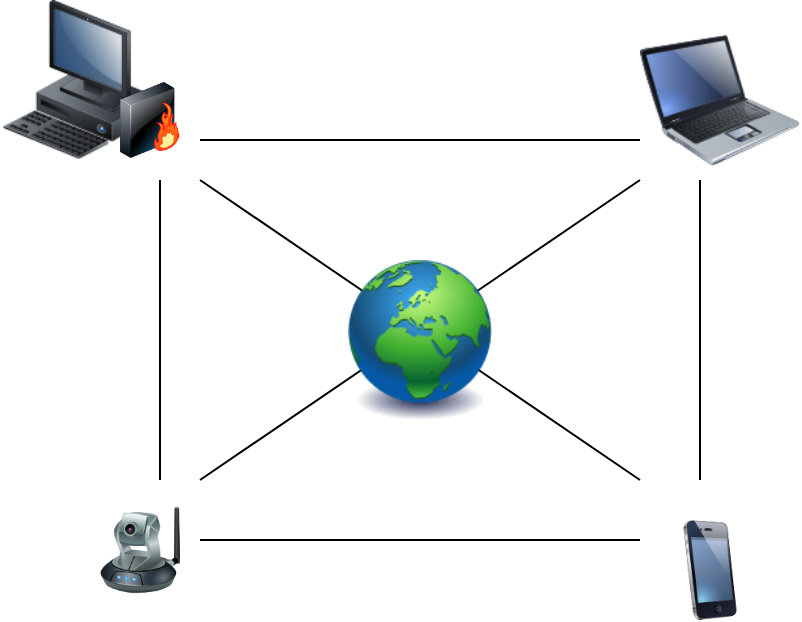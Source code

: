 <mxfile version="24.8.6">
  <diagram name="Page-1" id="J-QcBrHbTVNc_MMZukYa">
    <mxGraphModel dx="940" dy="593" grid="1" gridSize="10" guides="1" tooltips="1" connect="1" arrows="1" fold="1" page="1" pageScale="1" pageWidth="850" pageHeight="1100" math="0" shadow="0">
      <root>
        <mxCell id="0" />
        <object label="underlayer" id="1">
          <mxCell parent="0" />
        </object>
        <mxCell id="QdFU0iHxxtC0Y1CG86fT-22" value="" style="endArrow=none;html=1;rounded=0;" edge="1" parent="1">
          <mxGeometry width="50" height="50" relative="1" as="geometry">
            <mxPoint x="360" y="260" as="sourcePoint" />
            <mxPoint x="140" y="110" as="targetPoint" />
          </mxGeometry>
        </mxCell>
        <mxCell id="QdFU0iHxxtC0Y1CG86fT-23" value="" style="endArrow=none;html=1;rounded=0;" edge="1" parent="1">
          <mxGeometry width="50" height="50" relative="1" as="geometry">
            <mxPoint x="360" y="110" as="sourcePoint" />
            <mxPoint x="140" y="260" as="targetPoint" />
          </mxGeometry>
        </mxCell>
        <mxCell id="QdFU0iHxxtC0Y1CG86fT-24" value="" style="endArrow=none;html=1;rounded=0;" edge="1" parent="1">
          <mxGeometry width="50" height="50" relative="1" as="geometry">
            <mxPoint x="140" y="90" as="sourcePoint" />
            <mxPoint x="360" y="90" as="targetPoint" />
          </mxGeometry>
        </mxCell>
        <mxCell id="QdFU0iHxxtC0Y1CG86fT-25" value="" style="endArrow=none;html=1;rounded=0;" edge="1" parent="1">
          <mxGeometry width="50" height="50" relative="1" as="geometry">
            <mxPoint x="140" y="290" as="sourcePoint" />
            <mxPoint x="360" y="290" as="targetPoint" />
          </mxGeometry>
        </mxCell>
        <mxCell id="QdFU0iHxxtC0Y1CG86fT-26" value="" style="endArrow=none;html=1;rounded=0;" edge="1" parent="1">
          <mxGeometry width="50" height="50" relative="1" as="geometry">
            <mxPoint x="120" y="110" as="sourcePoint" />
            <mxPoint x="120" y="260" as="targetPoint" />
          </mxGeometry>
        </mxCell>
        <mxCell id="QdFU0iHxxtC0Y1CG86fT-27" value="" style="endArrow=none;html=1;rounded=0;" edge="1" parent="1">
          <mxGeometry width="50" height="50" relative="1" as="geometry">
            <mxPoint x="390" y="110" as="sourcePoint" />
            <mxPoint x="390" y="260" as="targetPoint" />
          </mxGeometry>
        </mxCell>
        <mxCell id="QdFU0iHxxtC0Y1CG86fT-15" value="top" style="" parent="0" />
        <mxCell id="QdFU0iHxxtC0Y1CG86fT-17" value="" style="image;html=1;image=img/lib/clip_art/computers/Laptop_128x128.png" vertex="1" parent="QdFU0iHxxtC0Y1CG86fT-15">
          <mxGeometry x="360" y="30" width="80" height="80" as="geometry" />
        </mxCell>
        <mxCell id="QdFU0iHxxtC0Y1CG86fT-18" value="" style="image;html=1;image=img/lib/clip_art/networking/Ip_Camera_128x128.png" vertex="1" parent="QdFU0iHxxtC0Y1CG86fT-15">
          <mxGeometry x="90" y="270" width="40" height="50" as="geometry" />
        </mxCell>
        <mxCell id="QdFU0iHxxtC0Y1CG86fT-19" value="" style="image;html=1;image=img/lib/clip_art/telecommunication/iPhone_128x128.png" vertex="1" parent="QdFU0iHxxtC0Y1CG86fT-15">
          <mxGeometry x="375" y="280" width="40" height="50" as="geometry" />
        </mxCell>
        <mxCell id="QdFU0iHxxtC0Y1CG86fT-21" value="" style="image;html=1;image=img/lib/clip_art/general/Earth_globe_128x128.png" vertex="1" parent="QdFU0iHxxtC0Y1CG86fT-15">
          <mxGeometry x="210" y="150" width="80" height="80" as="geometry" />
        </mxCell>
        <mxCell id="QdFU0iHxxtC0Y1CG86fT-16" value="" style="image;html=1;image=img/lib/clip_art/computers/Workstation_128x128.png;flipH=1;" vertex="1" parent="QdFU0iHxxtC0Y1CG86fT-15">
          <mxGeometry x="40" y="20" width="80" height="80" as="geometry" />
        </mxCell>
        <mxCell id="QdFU0iHxxtC0Y1CG86fT-20" value="" style="image;html=1;image=img/lib/clip_art/networking/Firewall-page1_128x128.png" vertex="1" parent="QdFU0iHxxtC0Y1CG86fT-15">
          <mxGeometry x="100" y="60" width="30" height="40" as="geometry" />
        </mxCell>
      </root>
    </mxGraphModel>
  </diagram>
</mxfile>
